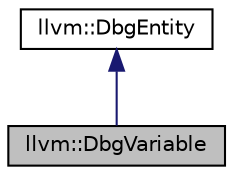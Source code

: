 digraph "llvm::DbgVariable"
{
 // LATEX_PDF_SIZE
  bgcolor="transparent";
  edge [fontname="Helvetica",fontsize="10",labelfontname="Helvetica",labelfontsize="10"];
  node [fontname="Helvetica",fontsize="10",shape=record];
  Node1 [label="llvm::DbgVariable",height=0.2,width=0.4,color="black", fillcolor="grey75", style="filled", fontcolor="black",tooltip="This class is used to track local variable information."];
  Node2 -> Node1 [dir="back",color="midnightblue",fontsize="10",style="solid",fontname="Helvetica"];
  Node2 [label="llvm::DbgEntity",height=0.2,width=0.4,color="black",URL="$classllvm_1_1DbgEntity.html",tooltip="This class is defined as the common parent of DbgVariable and DbgLabel such that it could levarage po..."];
}
